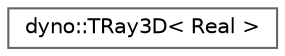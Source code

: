 digraph "Graphical Class Hierarchy"
{
 // LATEX_PDF_SIZE
  bgcolor="transparent";
  edge [fontname=Helvetica,fontsize=10,labelfontname=Helvetica,labelfontsize=10];
  node [fontname=Helvetica,fontsize=10,shape=box,height=0.2,width=0.4];
  rankdir="LR";
  Node0 [id="Node000000",label="dyno::TRay3D\< Real \>",height=0.2,width=0.4,color="grey40", fillcolor="white", style="filled",URL="$classdyno_1_1_t_ray3_d.html",tooltip=" "];
}
